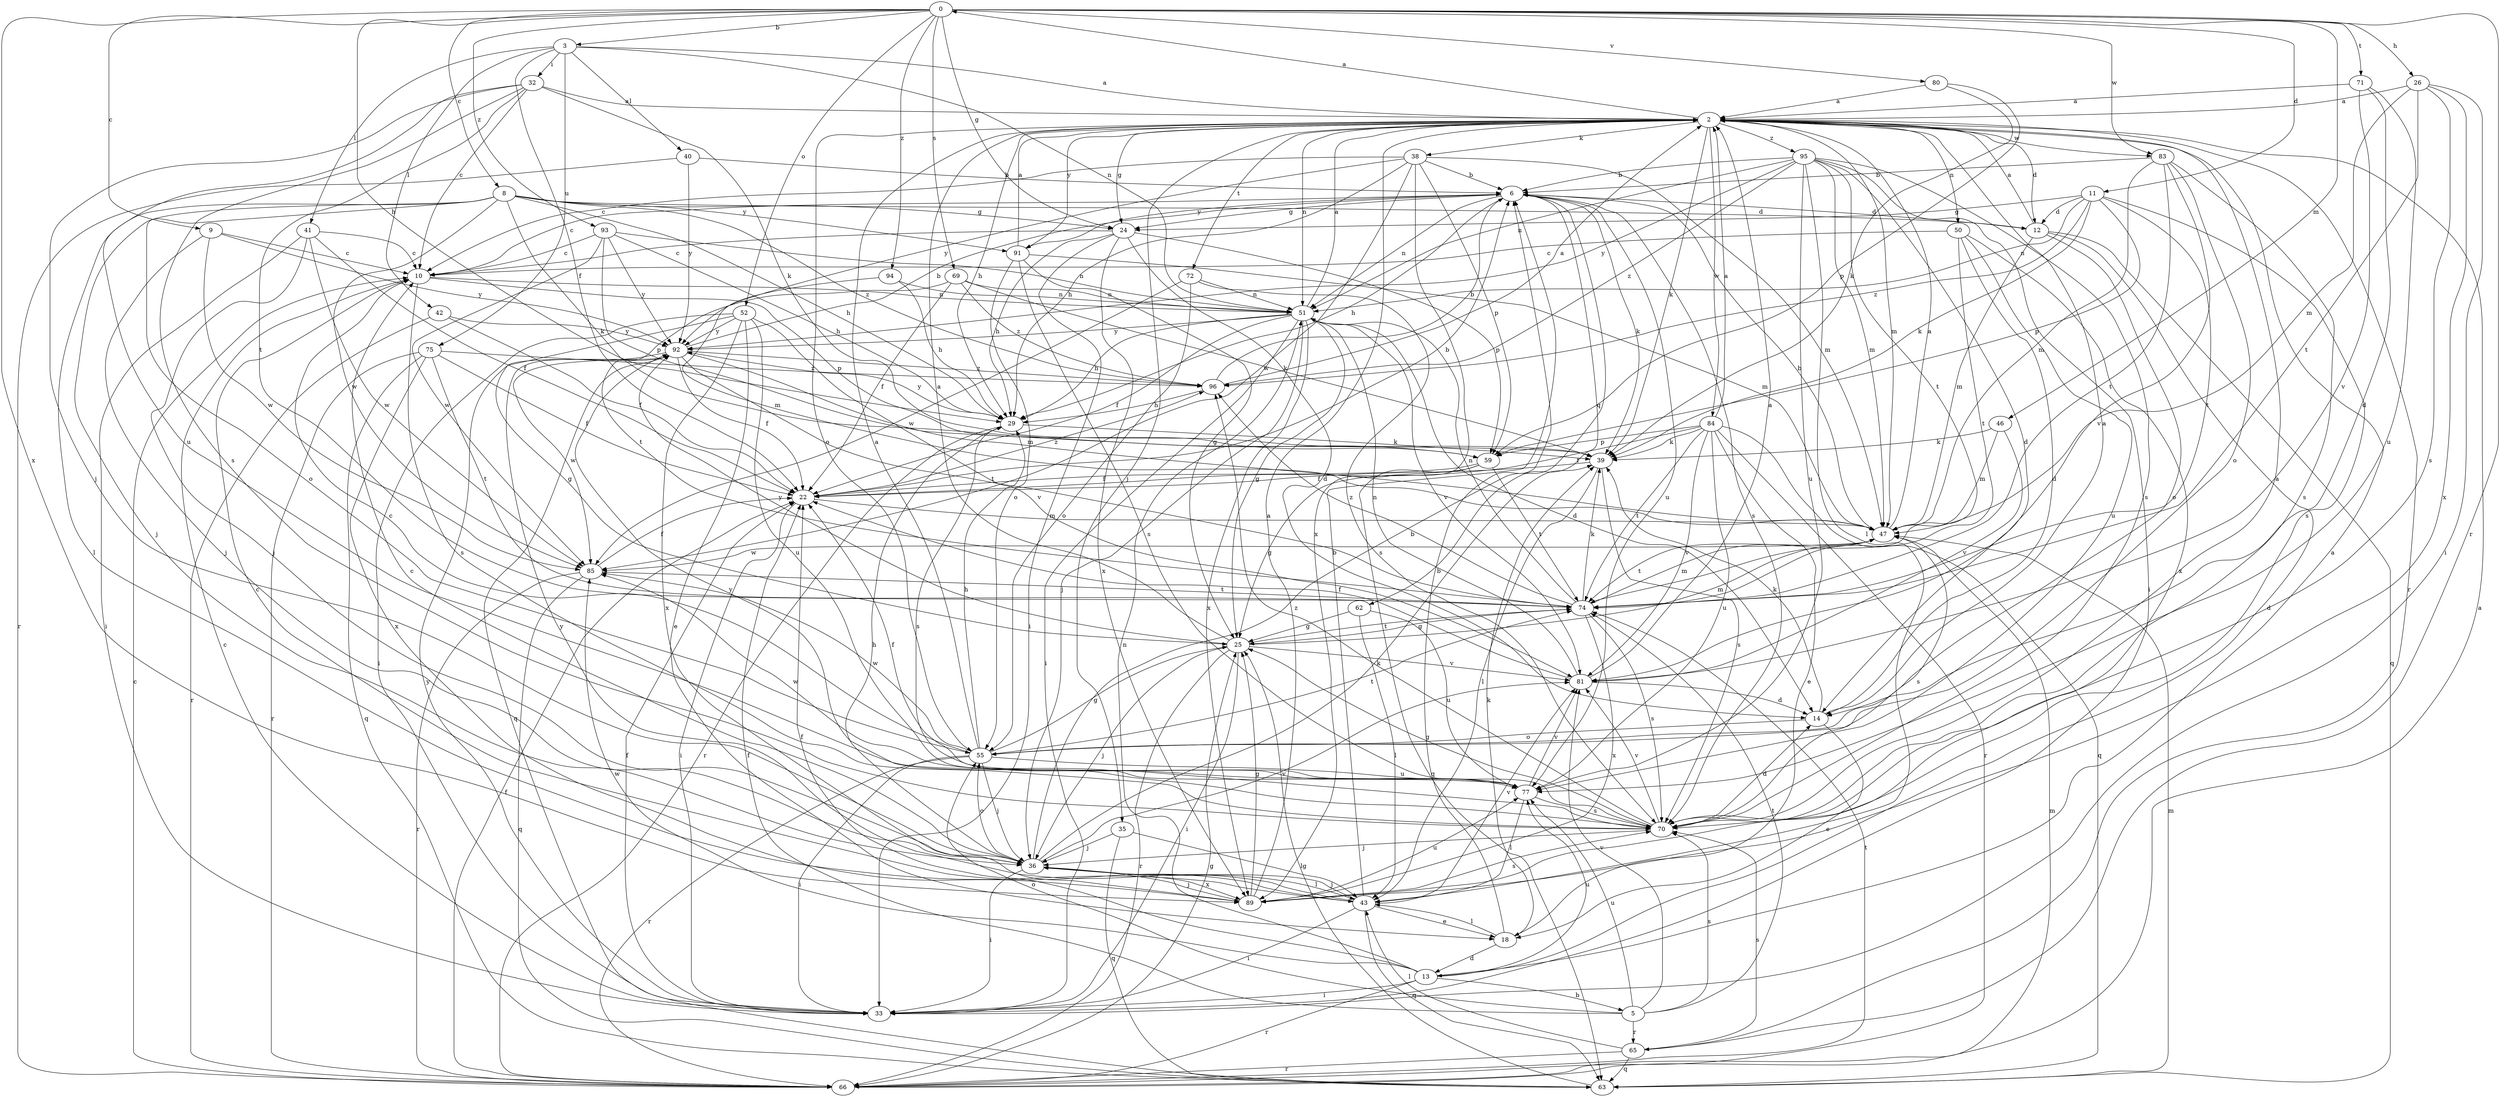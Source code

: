 strict digraph  {
0;
2;
3;
5;
6;
8;
9;
10;
11;
12;
13;
14;
18;
22;
24;
25;
26;
29;
32;
33;
35;
36;
38;
39;
40;
41;
42;
43;
46;
47;
50;
51;
52;
55;
59;
62;
63;
65;
66;
69;
70;
71;
72;
74;
75;
77;
80;
81;
83;
84;
85;
89;
91;
92;
93;
94;
95;
96;
0 -> 3  [label=b];
0 -> 8  [label=c];
0 -> 9  [label=c];
0 -> 11  [label=d];
0 -> 24  [label=g];
0 -> 26  [label=h];
0 -> 29  [label=h];
0 -> 46  [label=m];
0 -> 52  [label=o];
0 -> 65  [label=r];
0 -> 69  [label=s];
0 -> 71  [label=t];
0 -> 80  [label=v];
0 -> 83  [label=w];
0 -> 89  [label=x];
0 -> 93  [label=z];
0 -> 94  [label=z];
2 -> 0  [label=a];
2 -> 12  [label=d];
2 -> 24  [label=g];
2 -> 29  [label=h];
2 -> 35  [label=j];
2 -> 38  [label=k];
2 -> 39  [label=k];
2 -> 47  [label=m];
2 -> 50  [label=n];
2 -> 51  [label=n];
2 -> 55  [label=o];
2 -> 65  [label=r];
2 -> 72  [label=t];
2 -> 83  [label=w];
2 -> 84  [label=w];
2 -> 91  [label=y];
2 -> 95  [label=z];
3 -> 2  [label=a];
3 -> 22  [label=f];
3 -> 32  [label=i];
3 -> 40  [label=l];
3 -> 41  [label=l];
3 -> 42  [label=l];
3 -> 51  [label=n];
3 -> 75  [label=u];
5 -> 22  [label=f];
5 -> 55  [label=o];
5 -> 65  [label=r];
5 -> 70  [label=s];
5 -> 74  [label=t];
5 -> 77  [label=u];
5 -> 81  [label=v];
6 -> 10  [label=c];
6 -> 12  [label=d];
6 -> 24  [label=g];
6 -> 29  [label=h];
6 -> 39  [label=k];
6 -> 51  [label=n];
6 -> 62  [label=q];
6 -> 70  [label=s];
6 -> 77  [label=u];
6 -> 91  [label=y];
8 -> 12  [label=d];
8 -> 24  [label=g];
8 -> 29  [label=h];
8 -> 36  [label=j];
8 -> 39  [label=k];
8 -> 43  [label=l];
8 -> 55  [label=o];
8 -> 85  [label=w];
8 -> 91  [label=y];
8 -> 96  [label=z];
9 -> 10  [label=c];
9 -> 36  [label=j];
9 -> 85  [label=w];
9 -> 92  [label=y];
10 -> 51  [label=n];
10 -> 59  [label=p];
10 -> 70  [label=s];
11 -> 12  [label=d];
11 -> 24  [label=g];
11 -> 39  [label=k];
11 -> 51  [label=n];
11 -> 59  [label=p];
11 -> 70  [label=s];
11 -> 74  [label=t];
11 -> 96  [label=z];
12 -> 2  [label=a];
12 -> 13  [label=d];
12 -> 47  [label=m];
12 -> 55  [label=o];
12 -> 63  [label=q];
13 -> 2  [label=a];
13 -> 5  [label=b];
13 -> 22  [label=f];
13 -> 33  [label=i];
13 -> 51  [label=n];
13 -> 66  [label=r];
13 -> 77  [label=u];
13 -> 85  [label=w];
14 -> 2  [label=a];
14 -> 18  [label=e];
14 -> 39  [label=k];
14 -> 55  [label=o];
18 -> 6  [label=b];
18 -> 13  [label=d];
18 -> 39  [label=k];
18 -> 43  [label=l];
22 -> 6  [label=b];
22 -> 33  [label=i];
22 -> 47  [label=m];
22 -> 96  [label=z];
24 -> 10  [label=c];
24 -> 14  [label=d];
24 -> 29  [label=h];
24 -> 33  [label=i];
24 -> 59  [label=p];
24 -> 89  [label=x];
25 -> 2  [label=a];
25 -> 33  [label=i];
25 -> 36  [label=j];
25 -> 47  [label=m];
25 -> 66  [label=r];
25 -> 74  [label=t];
25 -> 81  [label=v];
25 -> 92  [label=y];
26 -> 2  [label=a];
26 -> 33  [label=i];
26 -> 47  [label=m];
26 -> 70  [label=s];
26 -> 74  [label=t];
26 -> 89  [label=x];
29 -> 39  [label=k];
29 -> 66  [label=r];
29 -> 70  [label=s];
29 -> 92  [label=y];
32 -> 2  [label=a];
32 -> 10  [label=c];
32 -> 36  [label=j];
32 -> 39  [label=k];
32 -> 70  [label=s];
32 -> 74  [label=t];
32 -> 77  [label=u];
33 -> 10  [label=c];
33 -> 22  [label=f];
33 -> 92  [label=y];
35 -> 36  [label=j];
35 -> 43  [label=l];
35 -> 63  [label=q];
36 -> 6  [label=b];
36 -> 10  [label=c];
36 -> 29  [label=h];
36 -> 33  [label=i];
36 -> 39  [label=k];
36 -> 43  [label=l];
36 -> 55  [label=o];
36 -> 81  [label=v];
36 -> 89  [label=x];
38 -> 6  [label=b];
38 -> 10  [label=c];
38 -> 29  [label=h];
38 -> 47  [label=m];
38 -> 59  [label=p];
38 -> 85  [label=w];
38 -> 89  [label=x];
38 -> 92  [label=y];
39 -> 22  [label=f];
39 -> 43  [label=l];
39 -> 70  [label=s];
40 -> 6  [label=b];
40 -> 66  [label=r];
40 -> 92  [label=y];
41 -> 10  [label=c];
41 -> 22  [label=f];
41 -> 33  [label=i];
41 -> 36  [label=j];
41 -> 85  [label=w];
42 -> 22  [label=f];
42 -> 66  [label=r];
42 -> 92  [label=y];
43 -> 6  [label=b];
43 -> 10  [label=c];
43 -> 18  [label=e];
43 -> 33  [label=i];
43 -> 36  [label=j];
43 -> 63  [label=q];
43 -> 81  [label=v];
43 -> 92  [label=y];
46 -> 39  [label=k];
46 -> 47  [label=m];
46 -> 81  [label=v];
47 -> 2  [label=a];
47 -> 6  [label=b];
47 -> 70  [label=s];
47 -> 74  [label=t];
47 -> 85  [label=w];
50 -> 10  [label=c];
50 -> 14  [label=d];
50 -> 74  [label=t];
50 -> 77  [label=u];
50 -> 89  [label=x];
51 -> 2  [label=a];
51 -> 14  [label=d];
51 -> 22  [label=f];
51 -> 25  [label=g];
51 -> 29  [label=h];
51 -> 33  [label=i];
51 -> 36  [label=j];
51 -> 81  [label=v];
51 -> 89  [label=x];
51 -> 92  [label=y];
52 -> 18  [label=e];
52 -> 25  [label=g];
52 -> 33  [label=i];
52 -> 77  [label=u];
52 -> 81  [label=v];
52 -> 89  [label=x];
52 -> 92  [label=y];
55 -> 2  [label=a];
55 -> 10  [label=c];
55 -> 25  [label=g];
55 -> 29  [label=h];
55 -> 33  [label=i];
55 -> 36  [label=j];
55 -> 66  [label=r];
55 -> 74  [label=t];
55 -> 77  [label=u];
55 -> 85  [label=w];
59 -> 22  [label=f];
59 -> 25  [label=g];
59 -> 63  [label=q];
59 -> 74  [label=t];
62 -> 25  [label=g];
62 -> 43  [label=l];
62 -> 77  [label=u];
63 -> 25  [label=g];
63 -> 47  [label=m];
65 -> 43  [label=l];
65 -> 63  [label=q];
65 -> 66  [label=r];
65 -> 70  [label=s];
66 -> 2  [label=a];
66 -> 10  [label=c];
66 -> 22  [label=f];
66 -> 25  [label=g];
66 -> 47  [label=m];
66 -> 74  [label=t];
69 -> 22  [label=f];
69 -> 39  [label=k];
69 -> 51  [label=n];
69 -> 74  [label=t];
69 -> 96  [label=z];
70 -> 2  [label=a];
70 -> 14  [label=d];
70 -> 25  [label=g];
70 -> 36  [label=j];
70 -> 81  [label=v];
70 -> 92  [label=y];
70 -> 96  [label=z];
71 -> 2  [label=a];
71 -> 14  [label=d];
71 -> 77  [label=u];
71 -> 81  [label=v];
72 -> 51  [label=n];
72 -> 55  [label=o];
72 -> 70  [label=s];
72 -> 85  [label=w];
74 -> 25  [label=g];
74 -> 39  [label=k];
74 -> 47  [label=m];
74 -> 51  [label=n];
74 -> 70  [label=s];
74 -> 89  [label=x];
74 -> 96  [label=z];
75 -> 22  [label=f];
75 -> 63  [label=q];
75 -> 66  [label=r];
75 -> 74  [label=t];
75 -> 89  [label=x];
75 -> 96  [label=z];
77 -> 22  [label=f];
77 -> 43  [label=l];
77 -> 70  [label=s];
77 -> 81  [label=v];
77 -> 85  [label=w];
80 -> 2  [label=a];
80 -> 39  [label=k];
80 -> 59  [label=p];
81 -> 2  [label=a];
81 -> 14  [label=d];
81 -> 22  [label=f];
81 -> 51  [label=n];
83 -> 6  [label=b];
83 -> 47  [label=m];
83 -> 55  [label=o];
83 -> 70  [label=s];
83 -> 74  [label=t];
83 -> 81  [label=v];
84 -> 2  [label=a];
84 -> 18  [label=e];
84 -> 22  [label=f];
84 -> 39  [label=k];
84 -> 59  [label=p];
84 -> 63  [label=q];
84 -> 66  [label=r];
84 -> 74  [label=t];
84 -> 77  [label=u];
84 -> 81  [label=v];
85 -> 22  [label=f];
85 -> 63  [label=q];
85 -> 66  [label=r];
85 -> 74  [label=t];
89 -> 2  [label=a];
89 -> 25  [label=g];
89 -> 36  [label=j];
89 -> 70  [label=s];
89 -> 77  [label=u];
91 -> 2  [label=a];
91 -> 25  [label=g];
91 -> 47  [label=m];
91 -> 55  [label=o];
91 -> 70  [label=s];
92 -> 6  [label=b];
92 -> 22  [label=f];
92 -> 47  [label=m];
92 -> 63  [label=q];
92 -> 74  [label=t];
92 -> 85  [label=w];
92 -> 96  [label=z];
93 -> 10  [label=c];
93 -> 29  [label=h];
93 -> 51  [label=n];
93 -> 59  [label=p];
93 -> 85  [label=w];
93 -> 92  [label=y];
94 -> 29  [label=h];
94 -> 47  [label=m];
94 -> 51  [label=n];
95 -> 6  [label=b];
95 -> 14  [label=d];
95 -> 33  [label=i];
95 -> 43  [label=l];
95 -> 47  [label=m];
95 -> 51  [label=n];
95 -> 70  [label=s];
95 -> 74  [label=t];
95 -> 77  [label=u];
95 -> 92  [label=y];
95 -> 96  [label=z];
96 -> 2  [label=a];
96 -> 6  [label=b];
96 -> 29  [label=h];
}
